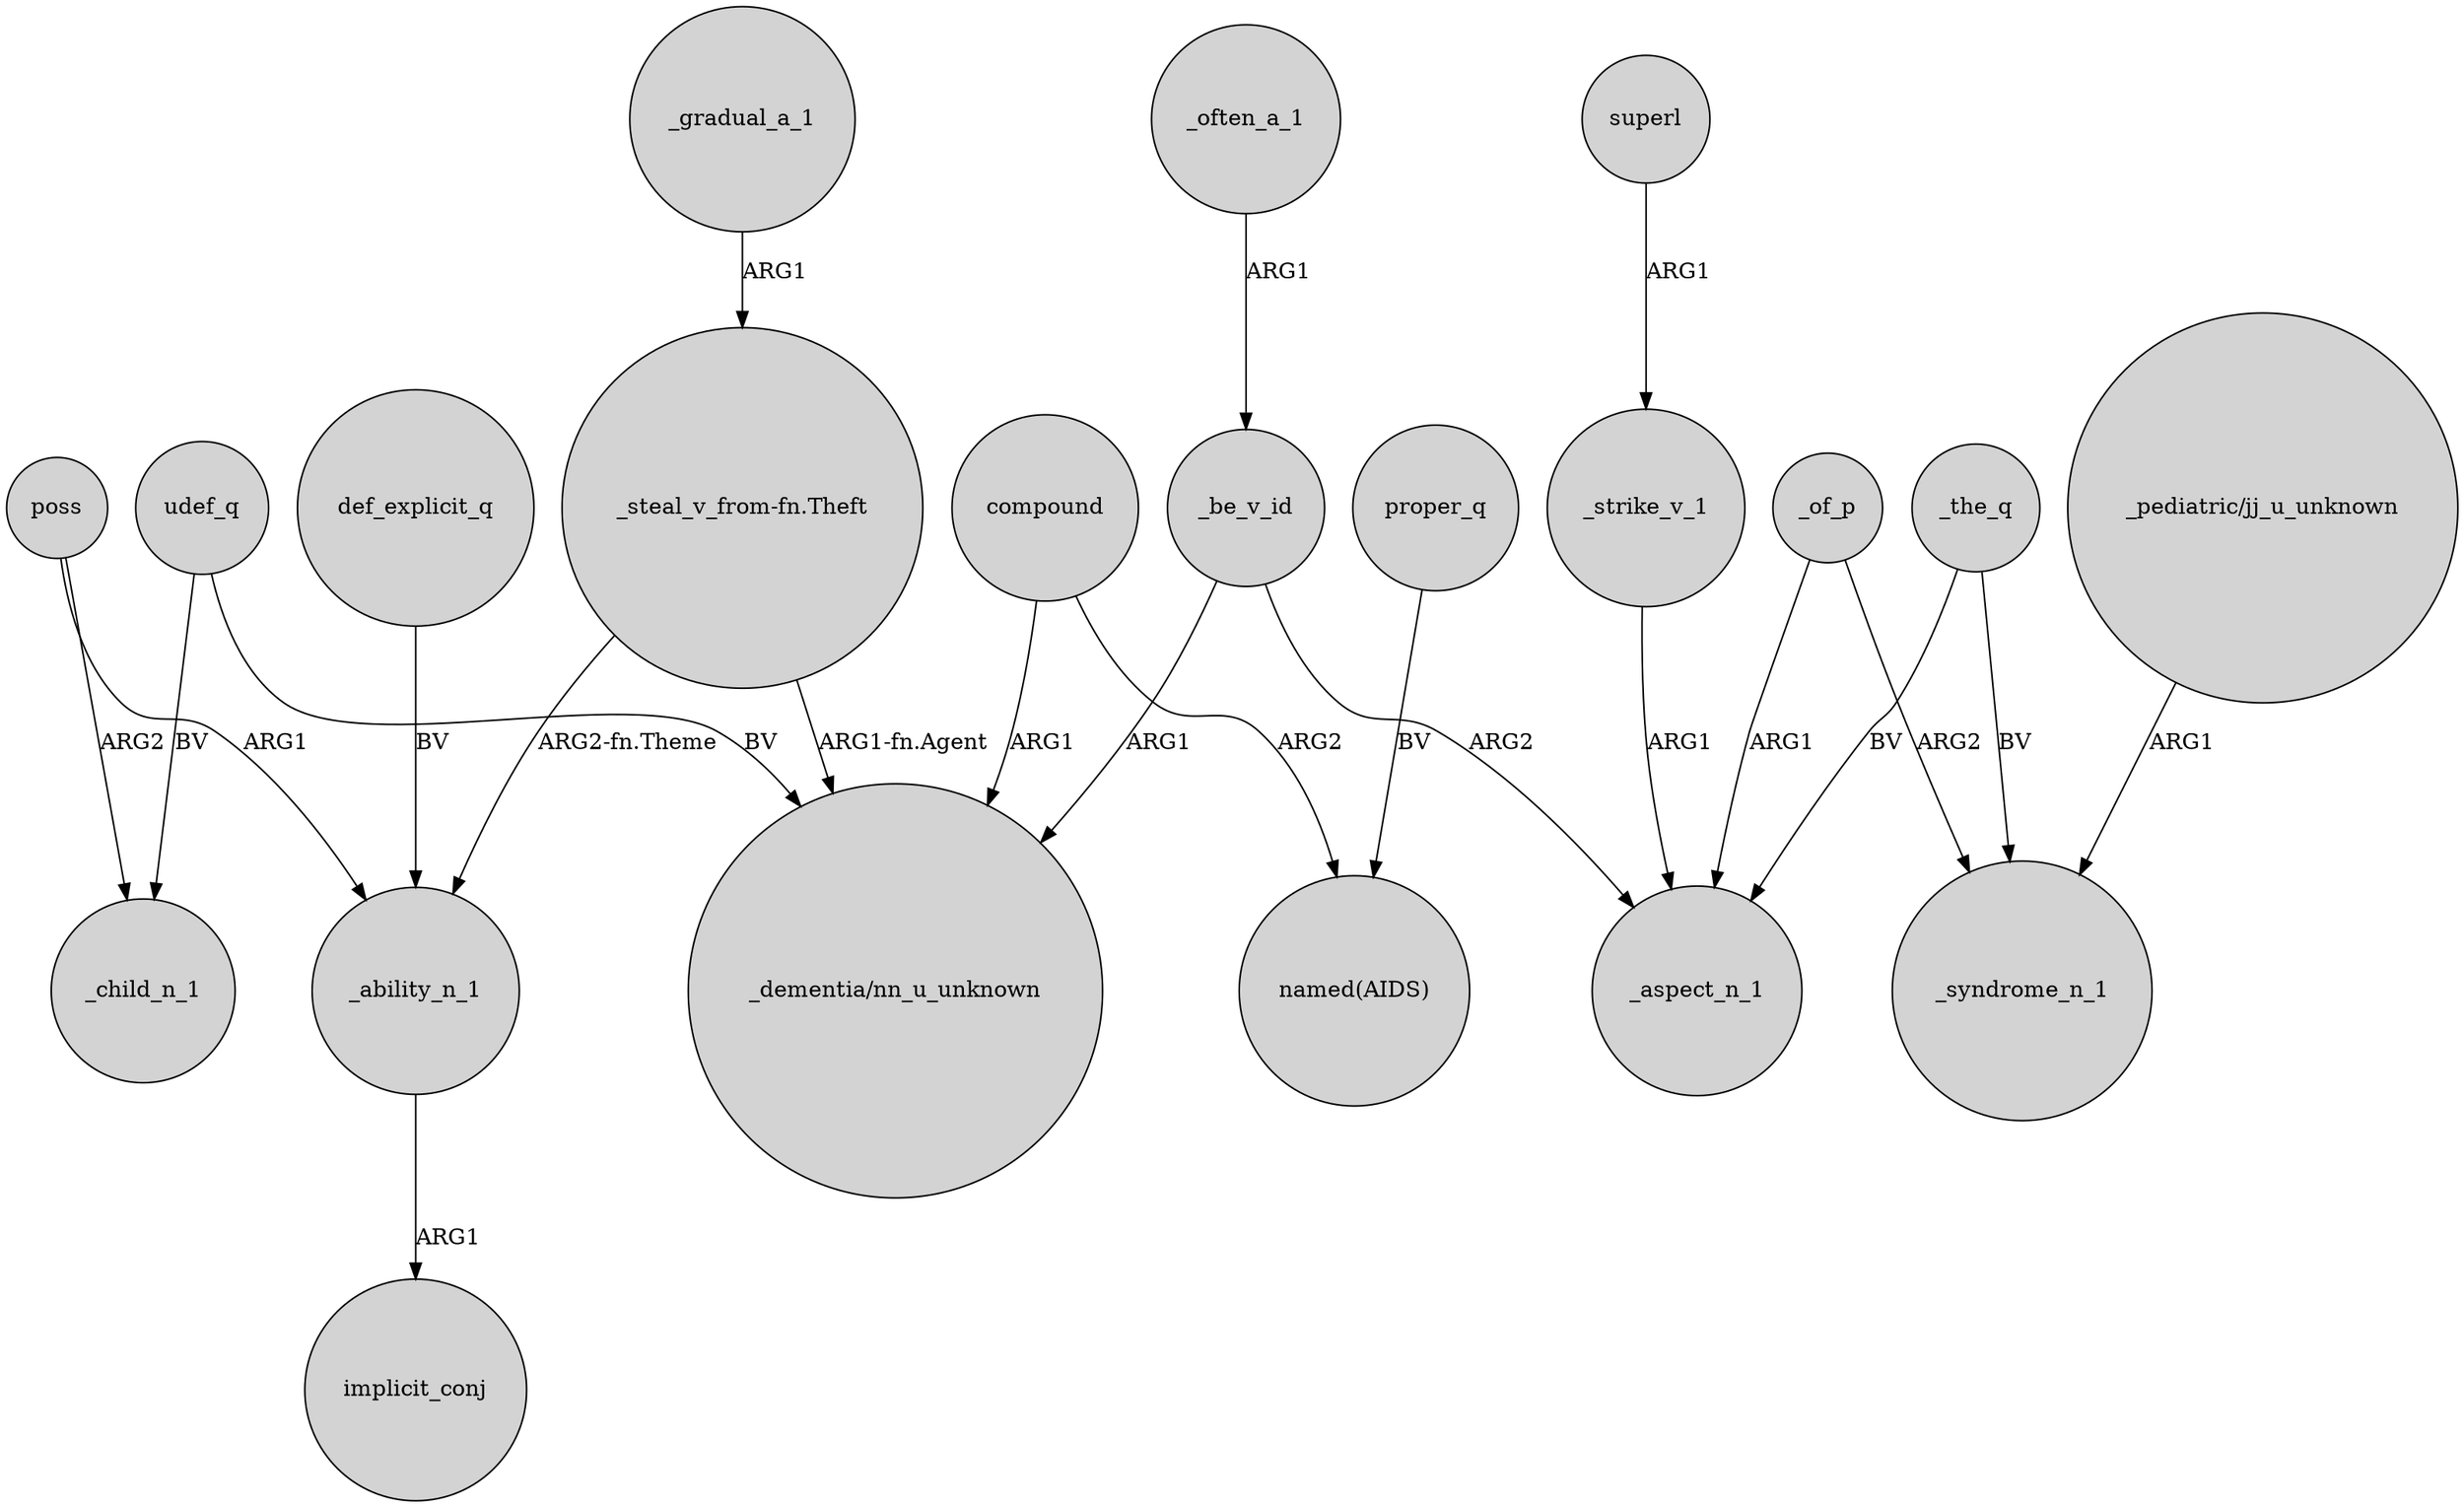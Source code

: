 digraph {
	node [shape=circle style=filled]
	udef_q -> _child_n_1 [label=BV]
	_strike_v_1 -> _aspect_n_1 [label=ARG1]
	proper_q -> "named(AIDS)" [label=BV]
	_gradual_a_1 -> "_steal_v_from-fn.Theft" [label=ARG1]
	_of_p -> _aspect_n_1 [label=ARG1]
	"_steal_v_from-fn.Theft" -> _ability_n_1 [label="ARG2-fn.Theme"]
	poss -> _ability_n_1 [label=ARG1]
	def_explicit_q -> _ability_n_1 [label=BV]
	"_pediatric/jj_u_unknown" -> _syndrome_n_1 [label=ARG1]
	compound -> "_dementia/nn_u_unknown" [label=ARG1]
	_often_a_1 -> _be_v_id [label=ARG1]
	superl -> _strike_v_1 [label=ARG1]
	_of_p -> _syndrome_n_1 [label=ARG2]
	_ability_n_1 -> implicit_conj [label=ARG1]
	udef_q -> "_dementia/nn_u_unknown" [label=BV]
	poss -> _child_n_1 [label=ARG2]
	compound -> "named(AIDS)" [label=ARG2]
	_be_v_id -> "_dementia/nn_u_unknown" [label=ARG1]
	_be_v_id -> _aspect_n_1 [label=ARG2]
	_the_q -> _aspect_n_1 [label=BV]
	_the_q -> _syndrome_n_1 [label=BV]
	"_steal_v_from-fn.Theft" -> "_dementia/nn_u_unknown" [label="ARG1-fn.Agent"]
}
